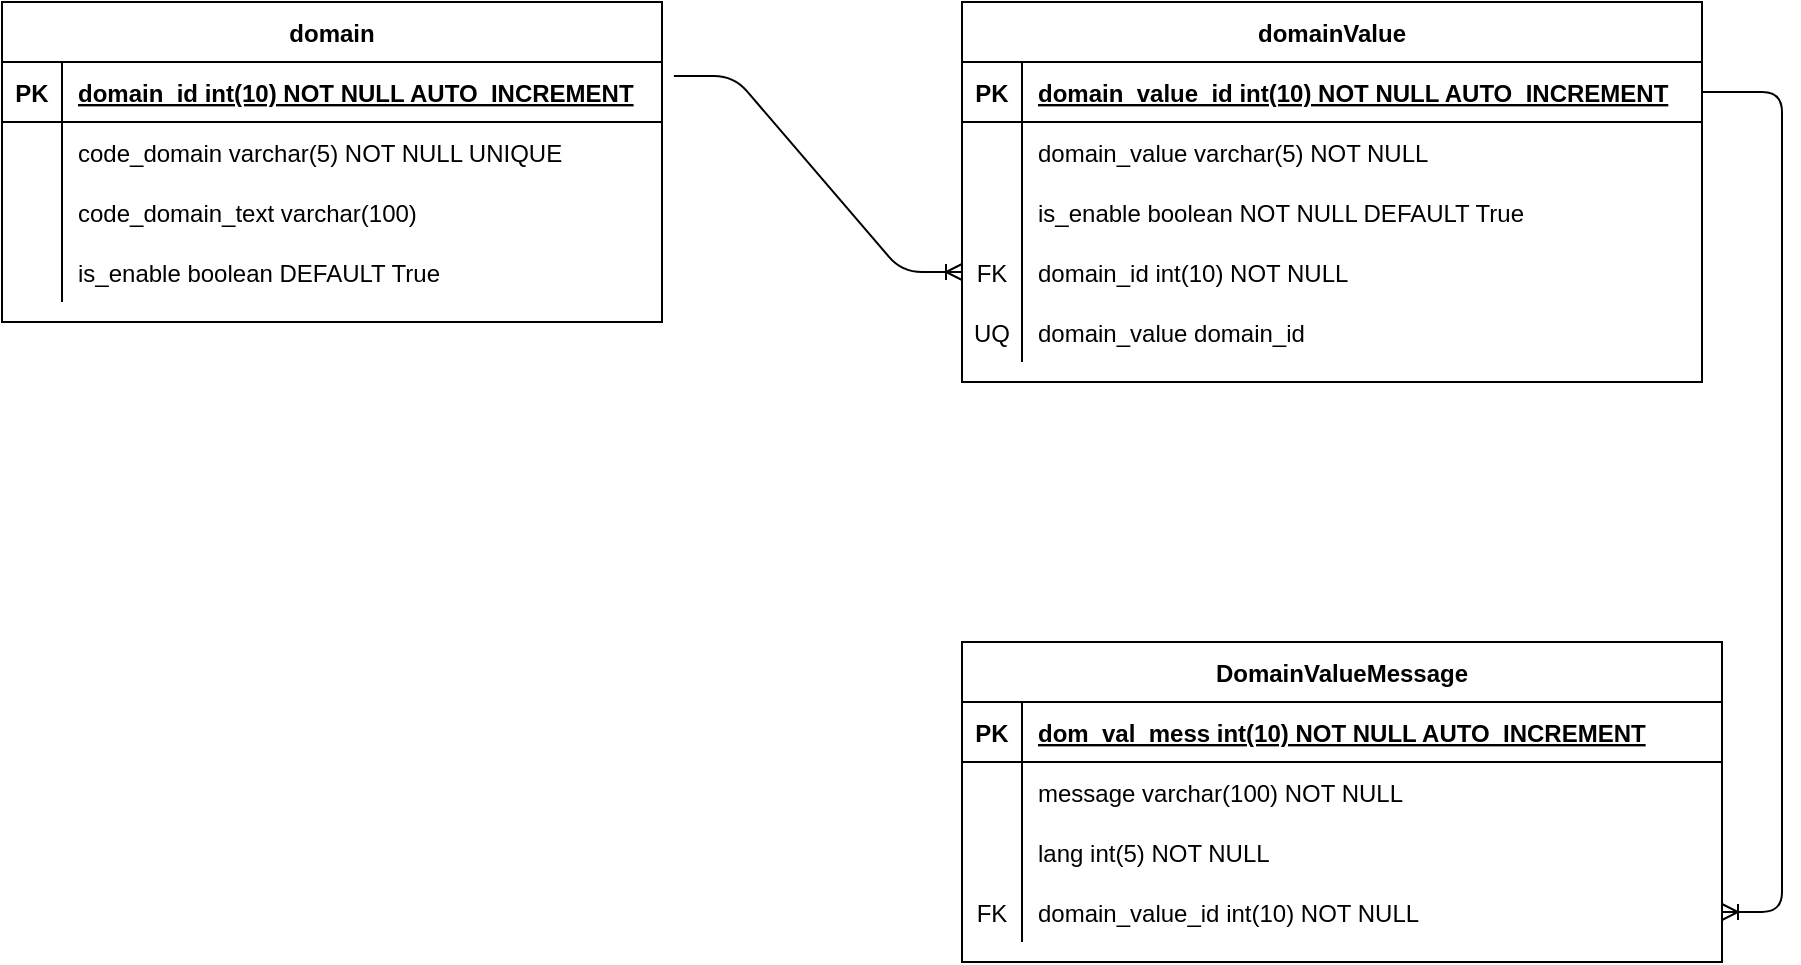 <mxfile compressed="true" version="14.2.9" type="github"><diagram id="R2lEEEUBdFMjLlhIrx00" name="Page-1"><mxGraphModel dx="862" dy="489" grid="1" gridSize="10" guides="1" tooltips="1" connect="1" arrows="1" fold="1" page="1" pageScale="1" pageWidth="850" pageHeight="1100" math="0" shadow="0" extFonts="Permanent Marker^https://fonts.googleapis.com/css?family=Permanent+Marker"><root><mxCell id="0"/><mxCell id="1" parent="0"/><mxCell id="C-vyLk0tnHw3VtMMgP7b-23" value="domain" style="shape=table;startSize=30;container=1;collapsible=1;childLayout=tableLayout;fixedRows=1;rowLines=0;fontStyle=1;align=center;resizeLast=1;" parent="1" vertex="1"><mxGeometry x="40" y="160" width="330" height="160" as="geometry"><mxRectangle x="80" y="80" width="80" height="30" as="alternateBounds"/></mxGeometry></mxCell><mxCell id="C-vyLk0tnHw3VtMMgP7b-24" value="" style="shape=partialRectangle;collapsible=0;dropTarget=0;pointerEvents=0;fillColor=none;points=[[0,0.5],[1,0.5]];portConstraint=eastwest;top=0;left=0;right=0;bottom=1;" parent="C-vyLk0tnHw3VtMMgP7b-23" vertex="1"><mxGeometry y="30" width="330" height="30" as="geometry"/></mxCell><mxCell id="C-vyLk0tnHw3VtMMgP7b-25" value="PK" style="shape=partialRectangle;overflow=hidden;connectable=0;fillColor=none;top=0;left=0;bottom=0;right=0;fontStyle=1;" parent="C-vyLk0tnHw3VtMMgP7b-24" vertex="1"><mxGeometry width="30" height="30" as="geometry"/></mxCell><mxCell id="C-vyLk0tnHw3VtMMgP7b-26" value="domain_id int(10) NOT NULL AUTO_INCREMENT" style="shape=partialRectangle;overflow=hidden;connectable=0;fillColor=none;top=0;left=0;bottom=0;right=0;align=left;spacingLeft=6;fontStyle=5;" parent="C-vyLk0tnHw3VtMMgP7b-24" vertex="1"><mxGeometry x="30" width="300" height="30" as="geometry"/></mxCell><mxCell id="C-vyLk0tnHw3VtMMgP7b-27" value="" style="shape=partialRectangle;collapsible=0;dropTarget=0;pointerEvents=0;fillColor=none;points=[[0,0.5],[1,0.5]];portConstraint=eastwest;top=0;left=0;right=0;bottom=0;" parent="C-vyLk0tnHw3VtMMgP7b-23" vertex="1"><mxGeometry y="60" width="330" height="30" as="geometry"/></mxCell><mxCell id="C-vyLk0tnHw3VtMMgP7b-28" value="" style="shape=partialRectangle;overflow=hidden;connectable=0;fillColor=none;top=0;left=0;bottom=0;right=0;" parent="C-vyLk0tnHw3VtMMgP7b-27" vertex="1"><mxGeometry width="30" height="30" as="geometry"/></mxCell><mxCell id="C-vyLk0tnHw3VtMMgP7b-29" value="code_domain varchar(5) NOT NULL UNIQUE" style="shape=partialRectangle;overflow=hidden;connectable=0;fillColor=none;top=0;left=0;bottom=0;right=0;align=left;spacingLeft=6;" parent="C-vyLk0tnHw3VtMMgP7b-27" vertex="1"><mxGeometry x="30" width="300" height="30" as="geometry"/></mxCell><mxCell id="y3AUMG8uQ1yUOI-06VuD-6" value="" style="shape=partialRectangle;collapsible=0;dropTarget=0;pointerEvents=0;fillColor=none;top=0;left=0;bottom=0;right=0;points=[[0,0.5],[1,0.5]];portConstraint=eastwest;" vertex="1" parent="C-vyLk0tnHw3VtMMgP7b-23"><mxGeometry y="90" width="330" height="30" as="geometry"/></mxCell><mxCell id="y3AUMG8uQ1yUOI-06VuD-7" value="" style="shape=partialRectangle;connectable=0;fillColor=none;top=0;left=0;bottom=0;right=0;editable=1;overflow=hidden;" vertex="1" parent="y3AUMG8uQ1yUOI-06VuD-6"><mxGeometry width="30" height="30" as="geometry"/></mxCell><mxCell id="y3AUMG8uQ1yUOI-06VuD-8" value="code_domain_text varchar(100)" style="shape=partialRectangle;connectable=0;fillColor=none;top=0;left=0;bottom=0;right=0;align=left;spacingLeft=6;overflow=hidden;" vertex="1" parent="y3AUMG8uQ1yUOI-06VuD-6"><mxGeometry x="30" width="300" height="30" as="geometry"/></mxCell><mxCell id="y3AUMG8uQ1yUOI-06VuD-2" value="" style="shape=partialRectangle;collapsible=0;dropTarget=0;pointerEvents=0;fillColor=none;top=0;left=0;bottom=0;right=0;points=[[0,0.5],[1,0.5]];portConstraint=eastwest;" vertex="1" parent="C-vyLk0tnHw3VtMMgP7b-23"><mxGeometry y="120" width="330" height="30" as="geometry"/></mxCell><mxCell id="y3AUMG8uQ1yUOI-06VuD-3" value="" style="shape=partialRectangle;connectable=0;fillColor=none;top=0;left=0;bottom=0;right=0;fontStyle=0;overflow=hidden;" vertex="1" parent="y3AUMG8uQ1yUOI-06VuD-2"><mxGeometry width="30" height="30" as="geometry"/></mxCell><mxCell id="y3AUMG8uQ1yUOI-06VuD-4" value="is_enable boolean DEFAULT True" style="shape=partialRectangle;connectable=0;fillColor=none;top=0;left=0;bottom=0;right=0;align=left;spacingLeft=6;fontStyle=0;overflow=hidden;" vertex="1" parent="y3AUMG8uQ1yUOI-06VuD-2"><mxGeometry x="30" width="300" height="30" as="geometry"/></mxCell><mxCell id="y3AUMG8uQ1yUOI-06VuD-9" value="domainValue" style="shape=table;startSize=30;container=1;collapsible=1;childLayout=tableLayout;fixedRows=1;rowLines=0;fontStyle=1;align=center;resizeLast=1;" vertex="1" parent="1"><mxGeometry x="520" y="160" width="370" height="190" as="geometry"/></mxCell><mxCell id="y3AUMG8uQ1yUOI-06VuD-10" value="" style="shape=partialRectangle;collapsible=0;dropTarget=0;pointerEvents=0;fillColor=none;top=0;left=0;bottom=1;right=0;points=[[0,0.5],[1,0.5]];portConstraint=eastwest;" vertex="1" parent="y3AUMG8uQ1yUOI-06VuD-9"><mxGeometry y="30" width="370" height="30" as="geometry"/></mxCell><mxCell id="y3AUMG8uQ1yUOI-06VuD-11" value="PK" style="shape=partialRectangle;connectable=0;fillColor=none;top=0;left=0;bottom=0;right=0;fontStyle=1;overflow=hidden;" vertex="1" parent="y3AUMG8uQ1yUOI-06VuD-10"><mxGeometry width="30" height="30" as="geometry"/></mxCell><mxCell id="y3AUMG8uQ1yUOI-06VuD-12" value="domain_value_id int(10) NOT NULL AUTO_INCREMENT" style="shape=partialRectangle;connectable=0;fillColor=none;top=0;left=0;bottom=0;right=0;align=left;spacingLeft=6;fontStyle=5;overflow=hidden;" vertex="1" parent="y3AUMG8uQ1yUOI-06VuD-10"><mxGeometry x="30" width="340" height="30" as="geometry"/></mxCell><mxCell id="y3AUMG8uQ1yUOI-06VuD-13" value="" style="shape=partialRectangle;collapsible=0;dropTarget=0;pointerEvents=0;fillColor=none;top=0;left=0;bottom=0;right=0;points=[[0,0.5],[1,0.5]];portConstraint=eastwest;" vertex="1" parent="y3AUMG8uQ1yUOI-06VuD-9"><mxGeometry y="60" width="370" height="30" as="geometry"/></mxCell><mxCell id="y3AUMG8uQ1yUOI-06VuD-14" value="" style="shape=partialRectangle;connectable=0;fillColor=none;top=0;left=0;bottom=0;right=0;editable=1;overflow=hidden;" vertex="1" parent="y3AUMG8uQ1yUOI-06VuD-13"><mxGeometry width="30" height="30" as="geometry"/></mxCell><mxCell id="y3AUMG8uQ1yUOI-06VuD-15" value="domain_value varchar(5) NOT NULL " style="shape=partialRectangle;connectable=0;fillColor=none;top=0;left=0;bottom=0;right=0;align=left;spacingLeft=6;overflow=hidden;" vertex="1" parent="y3AUMG8uQ1yUOI-06VuD-13"><mxGeometry x="30" width="340" height="30" as="geometry"/></mxCell><mxCell id="y3AUMG8uQ1yUOI-06VuD-16" value="" style="shape=partialRectangle;collapsible=0;dropTarget=0;pointerEvents=0;fillColor=none;top=0;left=0;bottom=0;right=0;points=[[0,0.5],[1,0.5]];portConstraint=eastwest;" vertex="1" parent="y3AUMG8uQ1yUOI-06VuD-9"><mxGeometry y="90" width="370" height="30" as="geometry"/></mxCell><mxCell id="y3AUMG8uQ1yUOI-06VuD-17" value="" style="shape=partialRectangle;connectable=0;fillColor=none;top=0;left=0;bottom=0;right=0;editable=1;overflow=hidden;" vertex="1" parent="y3AUMG8uQ1yUOI-06VuD-16"><mxGeometry width="30" height="30" as="geometry"/></mxCell><mxCell id="y3AUMG8uQ1yUOI-06VuD-18" value="is_enable boolean NOT NULL DEFAULT True" style="shape=partialRectangle;connectable=0;fillColor=none;top=0;left=0;bottom=0;right=0;align=left;spacingLeft=6;overflow=hidden;" vertex="1" parent="y3AUMG8uQ1yUOI-06VuD-16"><mxGeometry x="30" width="340" height="30" as="geometry"/></mxCell><mxCell id="y3AUMG8uQ1yUOI-06VuD-24" value="" style="shape=partialRectangle;collapsible=0;dropTarget=0;pointerEvents=0;fillColor=none;top=0;left=0;bottom=0;right=0;points=[[0,0.5],[1,0.5]];portConstraint=eastwest;" vertex="1" parent="y3AUMG8uQ1yUOI-06VuD-9"><mxGeometry y="120" width="370" height="30" as="geometry"/></mxCell><mxCell id="y3AUMG8uQ1yUOI-06VuD-25" value="FK" style="shape=partialRectangle;connectable=0;fillColor=none;top=0;left=0;bottom=0;right=0;fontStyle=0;overflow=hidden;" vertex="1" parent="y3AUMG8uQ1yUOI-06VuD-24"><mxGeometry width="30" height="30" as="geometry"/></mxCell><mxCell id="y3AUMG8uQ1yUOI-06VuD-26" value="domain_id int(10) NOT NULL" style="shape=partialRectangle;connectable=0;fillColor=none;top=0;left=0;bottom=0;right=0;align=left;spacingLeft=6;fontStyle=0;overflow=hidden;" vertex="1" parent="y3AUMG8uQ1yUOI-06VuD-24"><mxGeometry x="30" width="340" height="30" as="geometry"/></mxCell><mxCell id="y3AUMG8uQ1yUOI-06VuD-19" value="" style="shape=partialRectangle;collapsible=0;dropTarget=0;pointerEvents=0;fillColor=none;top=0;left=0;bottom=0;right=0;points=[[0,0.5],[1,0.5]];portConstraint=eastwest;" vertex="1" parent="y3AUMG8uQ1yUOI-06VuD-9"><mxGeometry y="150" width="370" height="30" as="geometry"/></mxCell><mxCell id="y3AUMG8uQ1yUOI-06VuD-20" value="UQ" style="shape=partialRectangle;connectable=0;fillColor=none;top=0;left=0;bottom=0;right=0;editable=1;overflow=hidden;" vertex="1" parent="y3AUMG8uQ1yUOI-06VuD-19"><mxGeometry width="30" height="30" as="geometry"/></mxCell><mxCell id="y3AUMG8uQ1yUOI-06VuD-21" value="domain_value domain_id" style="shape=partialRectangle;connectable=0;fillColor=none;top=0;left=0;bottom=0;right=0;align=left;spacingLeft=6;overflow=hidden;" vertex="1" parent="y3AUMG8uQ1yUOI-06VuD-19"><mxGeometry x="30" width="340" height="30" as="geometry"/></mxCell><mxCell id="y3AUMG8uQ1yUOI-06VuD-27" value="" style="edgeStyle=entityRelationEdgeStyle;fontSize=12;html=1;endArrow=ERoneToMany;exitX=1.018;exitY=0.233;exitDx=0;exitDy=0;exitPerimeter=0;entryX=0;entryY=0.5;entryDx=0;entryDy=0;" edge="1" parent="1" source="C-vyLk0tnHw3VtMMgP7b-24" target="y3AUMG8uQ1yUOI-06VuD-24"><mxGeometry width="100" height="100" relative="1" as="geometry"><mxPoint x="20" y="125" as="sourcePoint"/><mxPoint x="70" y="445" as="targetPoint"/></mxGeometry></mxCell><mxCell id="y3AUMG8uQ1yUOI-06VuD-28" value="DomainValueMessage" style="shape=table;startSize=30;container=1;collapsible=1;childLayout=tableLayout;fixedRows=1;rowLines=0;fontStyle=1;align=center;resizeLast=1;" vertex="1" parent="1"><mxGeometry x="520" y="480" width="380" height="160" as="geometry"/></mxCell><mxCell id="y3AUMG8uQ1yUOI-06VuD-29" value="" style="shape=partialRectangle;collapsible=0;dropTarget=0;pointerEvents=0;fillColor=none;top=0;left=0;bottom=1;right=0;points=[[0,0.5],[1,0.5]];portConstraint=eastwest;" vertex="1" parent="y3AUMG8uQ1yUOI-06VuD-28"><mxGeometry y="30" width="380" height="30" as="geometry"/></mxCell><mxCell id="y3AUMG8uQ1yUOI-06VuD-30" value="PK" style="shape=partialRectangle;connectable=0;fillColor=none;top=0;left=0;bottom=0;right=0;fontStyle=1;overflow=hidden;" vertex="1" parent="y3AUMG8uQ1yUOI-06VuD-29"><mxGeometry width="30" height="30" as="geometry"/></mxCell><mxCell id="y3AUMG8uQ1yUOI-06VuD-31" value="dom_val_mess int(10) NOT NULL AUTO_INCREMENT" style="shape=partialRectangle;connectable=0;fillColor=none;top=0;left=0;bottom=0;right=0;align=left;spacingLeft=6;fontStyle=5;overflow=hidden;" vertex="1" parent="y3AUMG8uQ1yUOI-06VuD-29"><mxGeometry x="30" width="350" height="30" as="geometry"/></mxCell><mxCell id="y3AUMG8uQ1yUOI-06VuD-32" value="" style="shape=partialRectangle;collapsible=0;dropTarget=0;pointerEvents=0;fillColor=none;top=0;left=0;bottom=0;right=0;points=[[0,0.5],[1,0.5]];portConstraint=eastwest;" vertex="1" parent="y3AUMG8uQ1yUOI-06VuD-28"><mxGeometry y="60" width="380" height="30" as="geometry"/></mxCell><mxCell id="y3AUMG8uQ1yUOI-06VuD-33" value="" style="shape=partialRectangle;connectable=0;fillColor=none;top=0;left=0;bottom=0;right=0;editable=1;overflow=hidden;" vertex="1" parent="y3AUMG8uQ1yUOI-06VuD-32"><mxGeometry width="30" height="30" as="geometry"/></mxCell><mxCell id="y3AUMG8uQ1yUOI-06VuD-34" value="message varchar(100) NOT NULL" style="shape=partialRectangle;connectable=0;fillColor=none;top=0;left=0;bottom=0;right=0;align=left;spacingLeft=6;overflow=hidden;" vertex="1" parent="y3AUMG8uQ1yUOI-06VuD-32"><mxGeometry x="30" width="350" height="30" as="geometry"/></mxCell><mxCell id="y3AUMG8uQ1yUOI-06VuD-35" value="" style="shape=partialRectangle;collapsible=0;dropTarget=0;pointerEvents=0;fillColor=none;top=0;left=0;bottom=0;right=0;points=[[0,0.5],[1,0.5]];portConstraint=eastwest;" vertex="1" parent="y3AUMG8uQ1yUOI-06VuD-28"><mxGeometry y="90" width="380" height="30" as="geometry"/></mxCell><mxCell id="y3AUMG8uQ1yUOI-06VuD-36" value="" style="shape=partialRectangle;connectable=0;fillColor=none;top=0;left=0;bottom=0;right=0;editable=1;overflow=hidden;" vertex="1" parent="y3AUMG8uQ1yUOI-06VuD-35"><mxGeometry width="30" height="30" as="geometry"/></mxCell><mxCell id="y3AUMG8uQ1yUOI-06VuD-37" value="lang int(5) NOT NULL" style="shape=partialRectangle;connectable=0;fillColor=none;top=0;left=0;bottom=0;right=0;align=left;spacingLeft=6;overflow=hidden;" vertex="1" parent="y3AUMG8uQ1yUOI-06VuD-35"><mxGeometry x="30" width="350" height="30" as="geometry"/></mxCell><mxCell id="y3AUMG8uQ1yUOI-06VuD-38" value="" style="shape=partialRectangle;collapsible=0;dropTarget=0;pointerEvents=0;fillColor=none;top=0;left=0;bottom=0;right=0;points=[[0,0.5],[1,0.5]];portConstraint=eastwest;" vertex="1" parent="y3AUMG8uQ1yUOI-06VuD-28"><mxGeometry y="120" width="380" height="30" as="geometry"/></mxCell><mxCell id="y3AUMG8uQ1yUOI-06VuD-39" value="FK" style="shape=partialRectangle;connectable=0;fillColor=none;top=0;left=0;bottom=0;right=0;editable=1;overflow=hidden;" vertex="1" parent="y3AUMG8uQ1yUOI-06VuD-38"><mxGeometry width="30" height="30" as="geometry"/></mxCell><mxCell id="y3AUMG8uQ1yUOI-06VuD-40" value="domain_value_id int(10) NOT NULL" style="shape=partialRectangle;connectable=0;fillColor=none;top=0;left=0;bottom=0;right=0;align=left;spacingLeft=6;overflow=hidden;" vertex="1" parent="y3AUMG8uQ1yUOI-06VuD-38"><mxGeometry x="30" width="350" height="30" as="geometry"/></mxCell><mxCell id="y3AUMG8uQ1yUOI-06VuD-41" value="" style="edgeStyle=entityRelationEdgeStyle;fontSize=12;html=1;endArrow=ERoneToMany;exitX=1;exitY=0.5;exitDx=0;exitDy=0;" edge="1" parent="1" source="y3AUMG8uQ1yUOI-06VuD-10" target="y3AUMG8uQ1yUOI-06VuD-38"><mxGeometry width="100" height="100" relative="1" as="geometry"><mxPoint x="400" y="360" as="sourcePoint"/><mxPoint x="500" y="260" as="targetPoint"/></mxGeometry></mxCell></root></mxGraphModel></diagram></mxfile>
